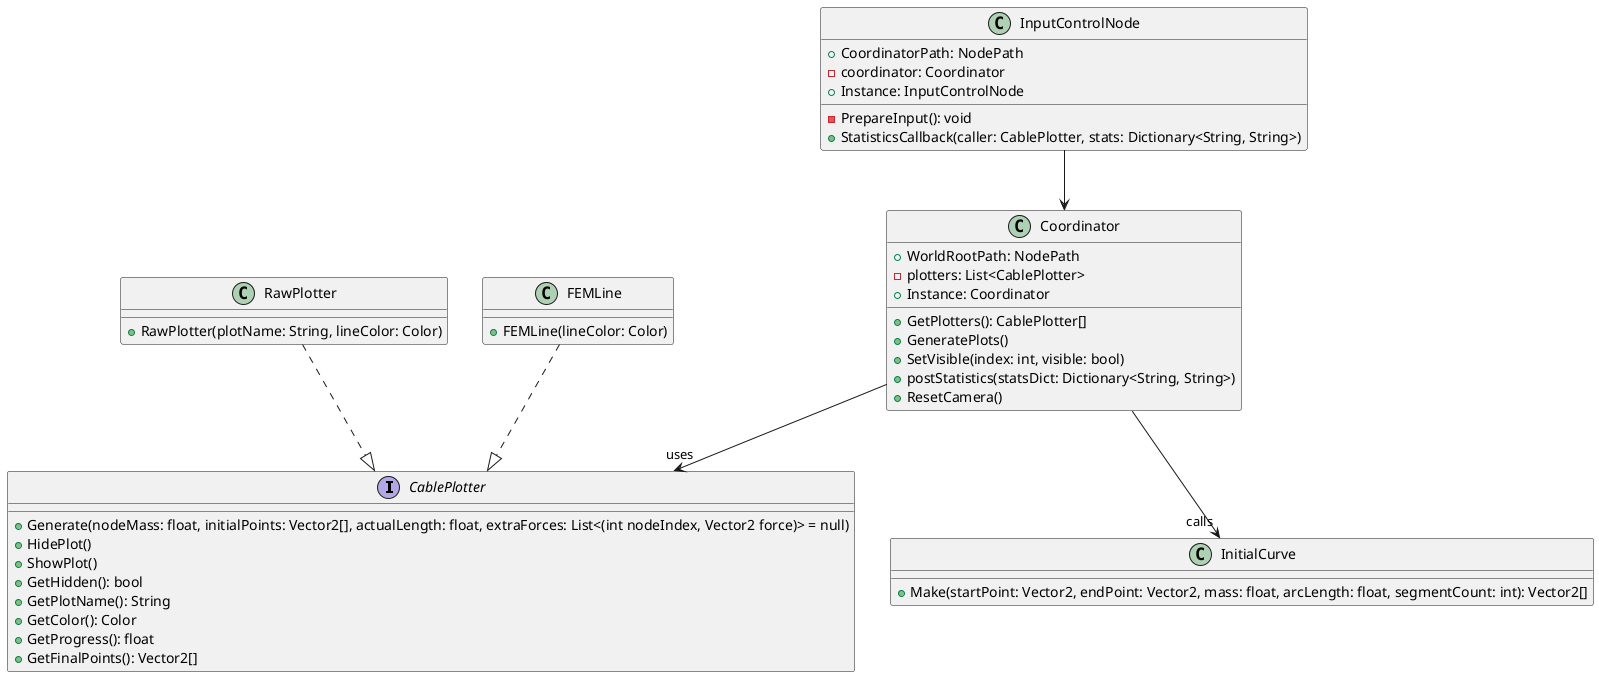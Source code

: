 @startuml
interface CablePlotter {
  +Generate(nodeMass: float, initialPoints: Vector2[], actualLength: float, extraForces: List<(int nodeIndex, Vector2 force)> = null)
  +HidePlot()
  +ShowPlot()
  +GetHidden(): bool
  +GetPlotName(): String
  +GetColor(): Color
  +GetProgress(): float
  +GetFinalPoints(): Vector2[]
}

class RawPlotter {
  +RawPlotter(plotName: String, lineColor: Color)
}
RawPlotter ..|> CablePlotter

class FEMLine {
  +FEMLine(lineColor: Color)
}
FEMLine ..|> CablePlotter

class Coordinator {
  +WorldRootPath: NodePath
  -plotters: List<CablePlotter>
  +GetPlotters(): CablePlotter[]
  +GeneratePlots()
  +SetVisible(index: int, visible: bool)
  +postStatistics(statsDict: Dictionary<String, String>)
  +ResetCamera()
  +Instance: Coordinator
}

Coordinator --> "calls" InitialCurve
Coordinator --> "uses" CablePlotter

class InitialCurve {
  +Make(startPoint: Vector2, endPoint: Vector2, mass: float, arcLength: float, segmentCount: int): Vector2[]
}


class InputControlNode {
  +CoordinatorPath: NodePath
  -coordinator: Coordinator
  -PrepareInput(): void
  +StatisticsCallback(caller: CablePlotter, stats: Dictionary<String, String>)
  +Instance: InputControlNode
}

InputControlNode --> Coordinator
@enduml